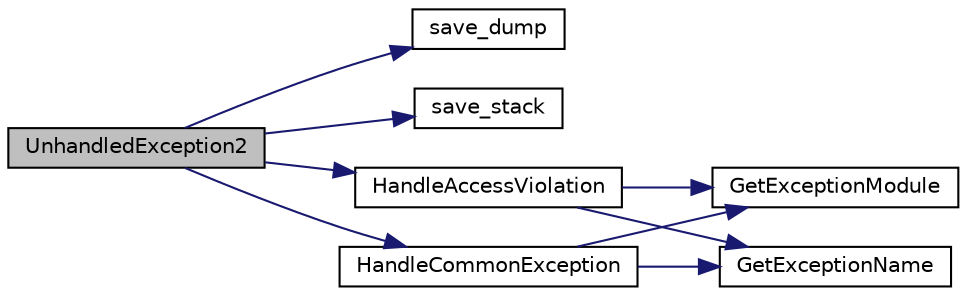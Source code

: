 digraph G
{
  edge [fontname="Helvetica",fontsize="10",labelfontname="Helvetica",labelfontsize="10"];
  node [fontname="Helvetica",fontsize="10",shape=record];
  rankdir="LR";
  Node1 [label="UnhandledException2",height=0.2,width=0.4,color="black", fillcolor="grey75", style="filled" fontcolor="black"];
  Node1 -> Node2 [color="midnightblue",fontsize="10",style="solid",fontname="Helvetica"];
  Node2 [label="save_dump",height=0.2,width=0.4,color="black", fillcolor="white", style="filled",URL="$d2/def/backtracer__win32_8cpp.html#aa05387207ceb80fa5fa58e86fd4e6e37"];
  Node1 -> Node3 [color="midnightblue",fontsize="10",style="solid",fontname="Helvetica"];
  Node3 [label="save_stack",height=0.2,width=0.4,color="black", fillcolor="white", style="filled",URL="$d2/def/backtracer__win32_8cpp.html#a692b72d768ce345817d9274e500cb3a2"];
  Node1 -> Node4 [color="midnightblue",fontsize="10",style="solid",fontname="Helvetica"];
  Node4 [label="HandleAccessViolation",height=0.2,width=0.4,color="black", fillcolor="white", style="filled",URL="$d2/def/backtracer__win32_8cpp.html#a0bffc5d19521ae5e043905274e4df840"];
  Node4 -> Node5 [color="midnightblue",fontsize="10",style="solid",fontname="Helvetica"];
  Node5 [label="GetExceptionModule",height=0.2,width=0.4,color="black", fillcolor="white", style="filled",URL="$d2/def/backtracer__win32_8cpp.html#aa09531a116f4aedc290bc18f132fa575"];
  Node4 -> Node6 [color="midnightblue",fontsize="10",style="solid",fontname="Helvetica"];
  Node6 [label="GetExceptionName",height=0.2,width=0.4,color="black", fillcolor="white", style="filled",URL="$d2/def/backtracer__win32_8cpp.html#ae51d1070d5781aaf2ebc2ef812914854"];
  Node1 -> Node7 [color="midnightblue",fontsize="10",style="solid",fontname="Helvetica"];
  Node7 [label="HandleCommonException",height=0.2,width=0.4,color="black", fillcolor="white", style="filled",URL="$d2/def/backtracer__win32_8cpp.html#a8b6e9c6e307894b0247993eee747c992"];
  Node7 -> Node5 [color="midnightblue",fontsize="10",style="solid",fontname="Helvetica"];
  Node7 -> Node6 [color="midnightblue",fontsize="10",style="solid",fontname="Helvetica"];
}
